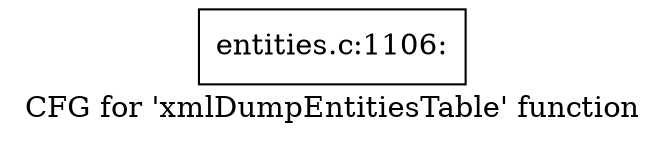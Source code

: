 digraph "CFG for 'xmlDumpEntitiesTable' function" {
	label="CFG for 'xmlDumpEntitiesTable' function";

	Node0x559a621a2dd0 [shape=record,label="{entities.c:1106:}"];
}

